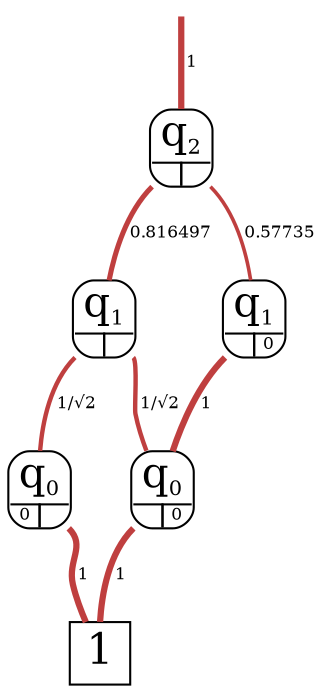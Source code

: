 digraph "DD" {graph[];node[shape=plain];edge[arrowhead=none]
root [label="",shape=point,style=invis]
t [label=<<font point-size="20">1</font>>,shape=box,tooltip="1",width=0.3,height=0.3]
root->307952[penwidth="3",tooltip="1",color="0.000 0.667 0.750",label=<<font point-size="8">&nbsp;1</font>>]
307952[label=<<font point-size="8"><table border="1" cellspacing="0" cellpadding="0" style="rounded"><tr><td colspan="2" border="0" cellpadding="1"><font point-size="20">q<sub><font point-size="12">2</font></sub></font></td></tr><tr><td height="6" width="14" port="0" tooltip="0.816497" href="javascript:;" sides="RT"><font color="white">&nbsp;0 </font></td><td height="6" width="14" port="1" tooltip="0.57735" href="javascript:;" sides="LT"><font color="white">&nbsp;0 </font></td></tr></table></font>>,tooltip="q2"]
307952:1:se->307248[penwidth="1.73205",tooltip="0.57735" color="0.000 0.667 0.750",label=<<font point-size="8">&nbsp;0.57735</font>>]
307952:0:sw->307920[penwidth="2.44949",tooltip="0.816497" color="0.000 0.667 0.750",label=<<font point-size="8">&nbsp;0.816497</font>>]
307248[label=<<font point-size="8"><table border="1" cellspacing="0" cellpadding="0" style="rounded"><tr><td colspan="2" border="0" cellpadding="1"><font point-size="20">q<sub><font point-size="12">1</font></sub></font></td></tr><tr><td height="6" width="14" port="0" tooltip="1" href="javascript:;" sides="RT"><font color="white">&nbsp;0 </font></td><td height="6" width="14" port="1" tooltip="0" href="javascript:;" sides="LT">&nbsp;0 </td></tr></table></font>>,tooltip="q1"]
307248:0:sw->307216[penwidth="3",tooltip="1" color="0.000 0.667 0.750",label=<<font point-size="8">&nbsp;1</font>>]
307920[label=<<font point-size="8"><table border="1" cellspacing="0" cellpadding="0" style="rounded"><tr><td colspan="2" border="0" cellpadding="1"><font point-size="20">q<sub><font point-size="12">1</font></sub></font></td></tr><tr><td height="6" width="14" port="0" tooltip="1/√2" href="javascript:;" sides="RT"><font color="white">&nbsp;0 </font></td><td height="6" width="14" port="1" tooltip="1/√2" href="javascript:;" sides="LT"><font color="white">&nbsp;0 </font></td></tr></table></font>>,tooltip="q1"]
307920:1:se->307216[penwidth="2.12132",tooltip="1/√2" color="0.000 0.667 0.750",label=<<font point-size="8">&nbsp;1/√2</font>>]
307920:0:sw->307888[penwidth="2.12132",tooltip="1/√2" color="0.000 0.667 0.750",label=<<font point-size="8">&nbsp;1/√2</font>>]
307216[label=<<font point-size="8"><table border="1" cellspacing="0" cellpadding="0" style="rounded"><tr><td colspan="2" border="0" cellpadding="1"><font point-size="20">q<sub><font point-size="12">0</font></sub></font></td></tr><tr><td height="6" width="14" port="0" tooltip="1" href="javascript:;" sides="RT"><font color="white">&nbsp;0 </font></td><td height="6" width="14" port="1" tooltip="0" href="javascript:;" sides="LT">&nbsp;0 </td></tr></table></font>>,tooltip="q0"]
307216:0:sw->t[penwidth="3",tooltip="1" color="0.000 0.667 0.750",label=<<font point-size="8">&nbsp;1</font>>]
307888[label=<<font point-size="8"><table border="1" cellspacing="0" cellpadding="0" style="rounded"><tr><td colspan="2" border="0" cellpadding="1"><font point-size="20">q<sub><font point-size="12">0</font></sub></font></td></tr><tr><td height="6" width="14" port="0" tooltip="0" href="javascript:;" sides="RT">&nbsp;0 </td><td height="6" width="14" port="1" tooltip="1" href="javascript:;" sides="LT"><font color="white">&nbsp;0 </font></td></tr></table></font>>,tooltip="q0"]
307888:1:se->t[penwidth="3",tooltip="1" color="0.000 0.667 0.750",label=<<font point-size="8">&nbsp;1</font>>]
}

